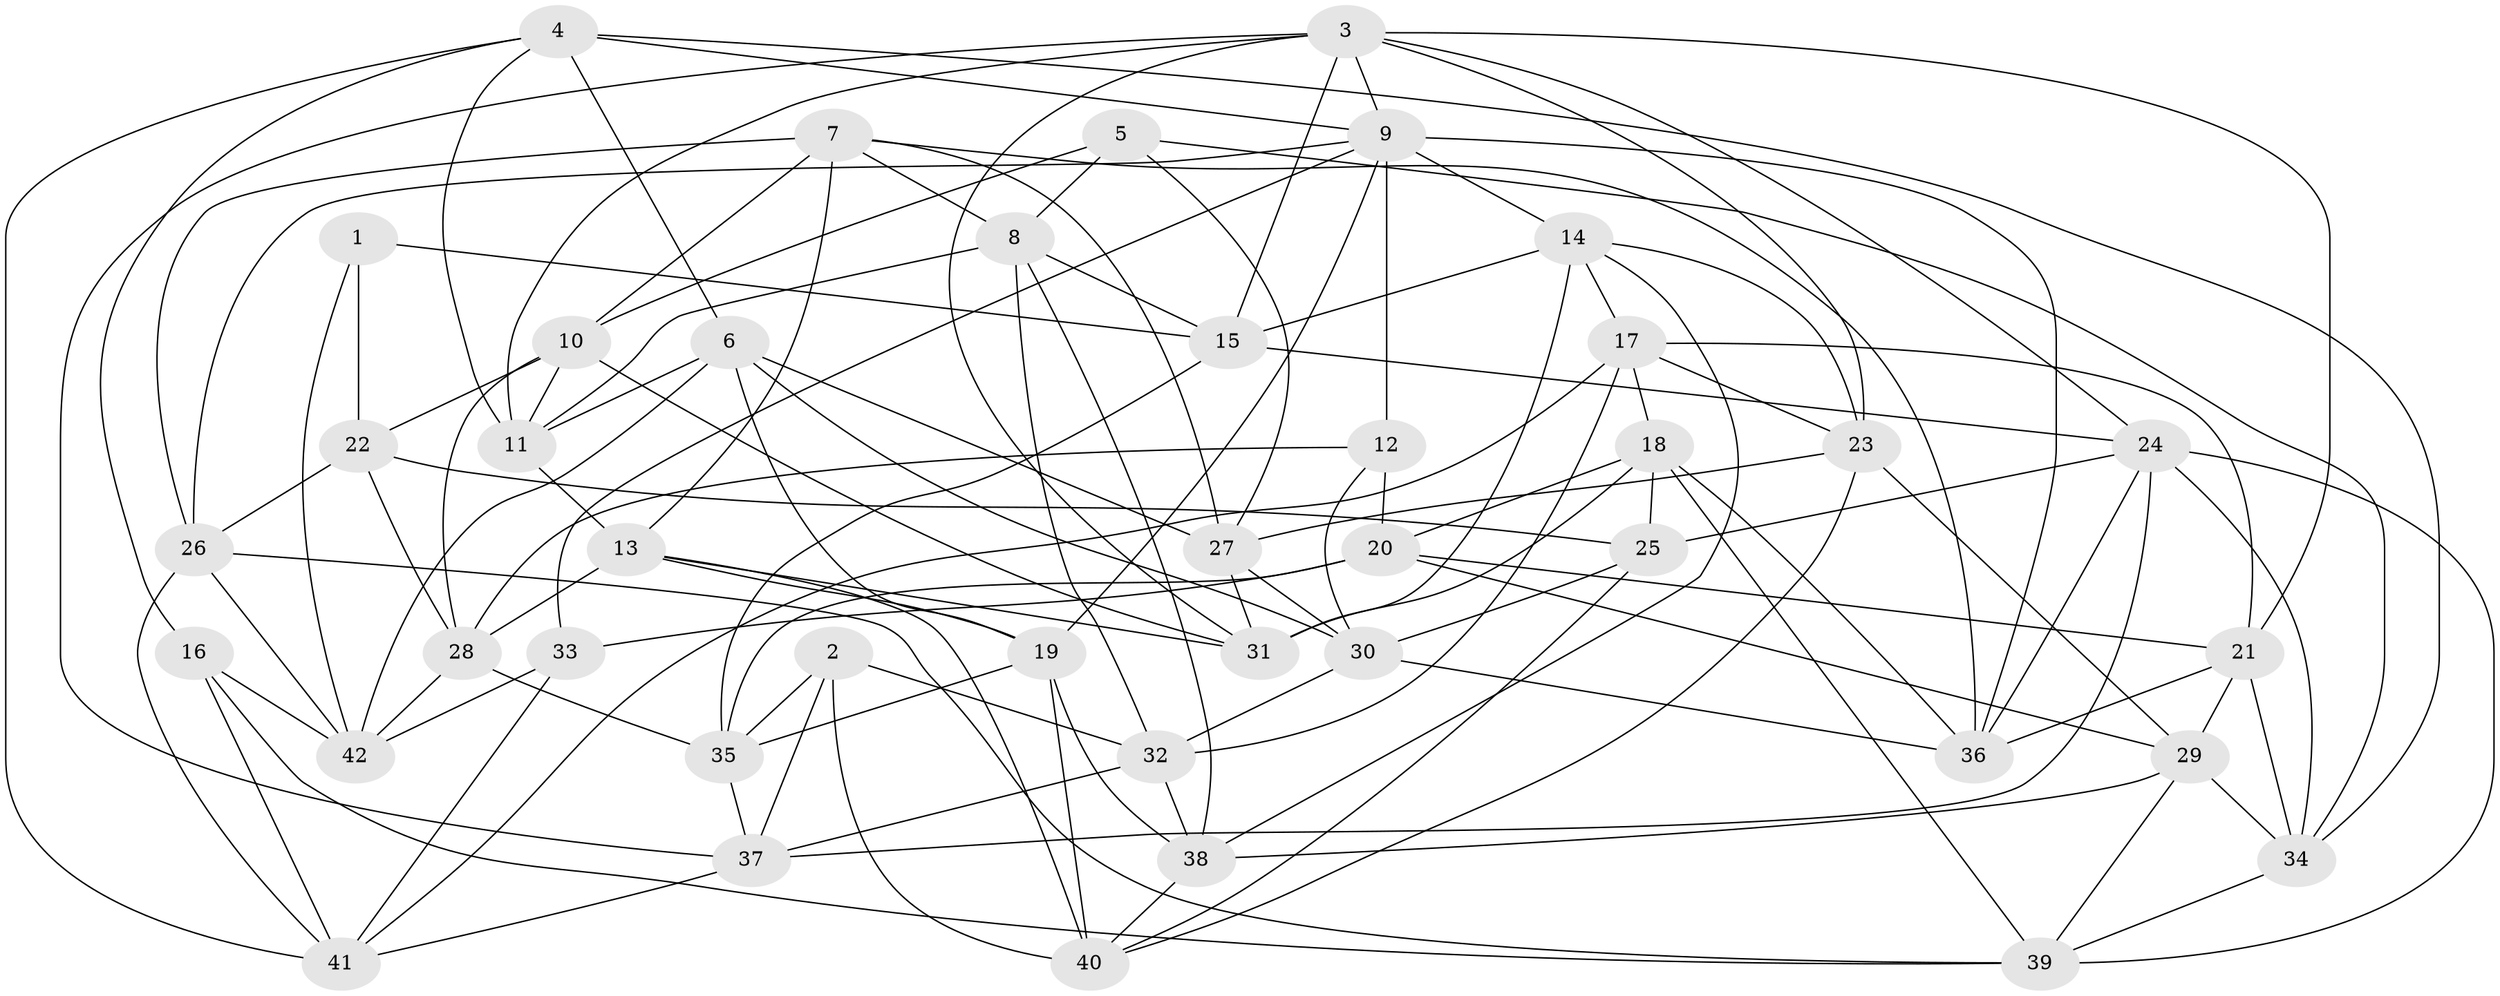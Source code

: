 // original degree distribution, {4: 1.0}
// Generated by graph-tools (version 1.1) at 2025/50/03/09/25 03:50:47]
// undirected, 42 vertices, 121 edges
graph export_dot {
graph [start="1"]
  node [color=gray90,style=filled];
  1;
  2;
  3;
  4;
  5;
  6;
  7;
  8;
  9;
  10;
  11;
  12;
  13;
  14;
  15;
  16;
  17;
  18;
  19;
  20;
  21;
  22;
  23;
  24;
  25;
  26;
  27;
  28;
  29;
  30;
  31;
  32;
  33;
  34;
  35;
  36;
  37;
  38;
  39;
  40;
  41;
  42;
  1 -- 15 [weight=1.0];
  1 -- 22 [weight=2.0];
  1 -- 42 [weight=1.0];
  2 -- 32 [weight=1.0];
  2 -- 35 [weight=1.0];
  2 -- 37 [weight=1.0];
  2 -- 40 [weight=1.0];
  3 -- 9 [weight=1.0];
  3 -- 11 [weight=1.0];
  3 -- 15 [weight=1.0];
  3 -- 21 [weight=1.0];
  3 -- 23 [weight=1.0];
  3 -- 24 [weight=1.0];
  3 -- 31 [weight=1.0];
  3 -- 37 [weight=1.0];
  4 -- 6 [weight=1.0];
  4 -- 9 [weight=1.0];
  4 -- 11 [weight=1.0];
  4 -- 16 [weight=1.0];
  4 -- 34 [weight=1.0];
  4 -- 41 [weight=1.0];
  5 -- 8 [weight=1.0];
  5 -- 10 [weight=1.0];
  5 -- 27 [weight=1.0];
  5 -- 34 [weight=1.0];
  6 -- 11 [weight=1.0];
  6 -- 19 [weight=1.0];
  6 -- 27 [weight=1.0];
  6 -- 30 [weight=1.0];
  6 -- 42 [weight=1.0];
  7 -- 8 [weight=1.0];
  7 -- 10 [weight=1.0];
  7 -- 13 [weight=1.0];
  7 -- 26 [weight=1.0];
  7 -- 27 [weight=1.0];
  7 -- 36 [weight=1.0];
  8 -- 11 [weight=1.0];
  8 -- 15 [weight=1.0];
  8 -- 32 [weight=1.0];
  8 -- 38 [weight=1.0];
  9 -- 12 [weight=1.0];
  9 -- 14 [weight=1.0];
  9 -- 19 [weight=1.0];
  9 -- 26 [weight=1.0];
  9 -- 33 [weight=1.0];
  9 -- 36 [weight=1.0];
  10 -- 11 [weight=1.0];
  10 -- 22 [weight=1.0];
  10 -- 28 [weight=1.0];
  10 -- 31 [weight=1.0];
  11 -- 13 [weight=1.0];
  12 -- 20 [weight=1.0];
  12 -- 28 [weight=1.0];
  12 -- 30 [weight=1.0];
  13 -- 19 [weight=1.0];
  13 -- 28 [weight=1.0];
  13 -- 31 [weight=1.0];
  13 -- 40 [weight=1.0];
  14 -- 15 [weight=1.0];
  14 -- 17 [weight=1.0];
  14 -- 23 [weight=1.0];
  14 -- 31 [weight=1.0];
  14 -- 38 [weight=1.0];
  15 -- 24 [weight=1.0];
  15 -- 35 [weight=1.0];
  16 -- 39 [weight=1.0];
  16 -- 41 [weight=1.0];
  16 -- 42 [weight=1.0];
  17 -- 18 [weight=1.0];
  17 -- 21 [weight=1.0];
  17 -- 23 [weight=1.0];
  17 -- 32 [weight=1.0];
  17 -- 41 [weight=1.0];
  18 -- 20 [weight=1.0];
  18 -- 25 [weight=1.0];
  18 -- 31 [weight=1.0];
  18 -- 36 [weight=1.0];
  18 -- 39 [weight=1.0];
  19 -- 35 [weight=1.0];
  19 -- 38 [weight=1.0];
  19 -- 40 [weight=1.0];
  20 -- 21 [weight=1.0];
  20 -- 29 [weight=1.0];
  20 -- 33 [weight=1.0];
  20 -- 35 [weight=1.0];
  21 -- 29 [weight=1.0];
  21 -- 34 [weight=1.0];
  21 -- 36 [weight=1.0];
  22 -- 25 [weight=1.0];
  22 -- 26 [weight=1.0];
  22 -- 28 [weight=1.0];
  23 -- 27 [weight=1.0];
  23 -- 29 [weight=1.0];
  23 -- 40 [weight=1.0];
  24 -- 25 [weight=2.0];
  24 -- 34 [weight=1.0];
  24 -- 36 [weight=1.0];
  24 -- 37 [weight=1.0];
  24 -- 39 [weight=1.0];
  25 -- 30 [weight=1.0];
  25 -- 40 [weight=1.0];
  26 -- 39 [weight=1.0];
  26 -- 41 [weight=1.0];
  26 -- 42 [weight=1.0];
  27 -- 30 [weight=1.0];
  27 -- 31 [weight=1.0];
  28 -- 35 [weight=1.0];
  28 -- 42 [weight=1.0];
  29 -- 34 [weight=1.0];
  29 -- 38 [weight=1.0];
  29 -- 39 [weight=1.0];
  30 -- 32 [weight=1.0];
  30 -- 36 [weight=1.0];
  32 -- 37 [weight=1.0];
  32 -- 38 [weight=1.0];
  33 -- 41 [weight=1.0];
  33 -- 42 [weight=1.0];
  34 -- 39 [weight=1.0];
  35 -- 37 [weight=1.0];
  37 -- 41 [weight=1.0];
  38 -- 40 [weight=1.0];
}
